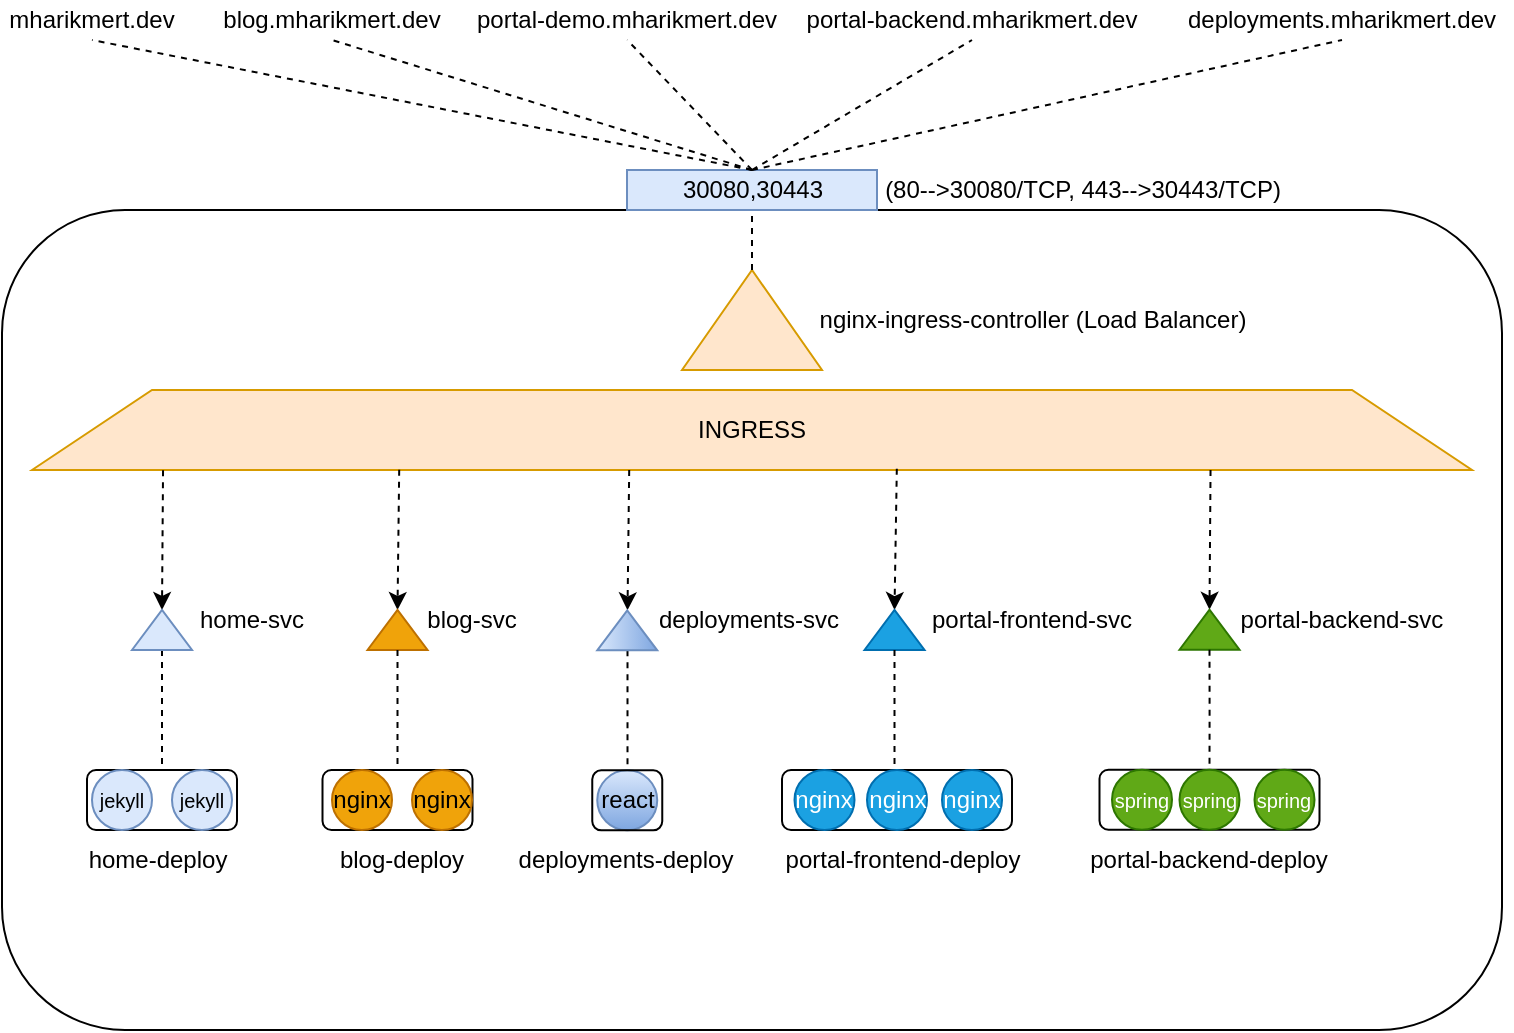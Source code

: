<mxfile version="20.6.2" type="github">
  <diagram id="4rl-kDWwsTP7VsaE1qIf" name="Page-1">
    <mxGraphModel dx="1087" dy="577" grid="1" gridSize="10" guides="1" tooltips="1" connect="1" arrows="1" fold="1" page="1" pageScale="1" pageWidth="850" pageHeight="1100" math="0" shadow="0">
      <root>
        <mxCell id="0" />
        <mxCell id="1" parent="0" />
        <mxCell id="NxydhZxei_qZ2f8yEkNf-1" value="portal-demo.mharikmert.dev" style="text;html=1;strokeColor=none;fillColor=none;align=center;verticalAlign=middle;whiteSpace=wrap;rounded=0;" parent="1" vertex="1">
          <mxGeometry x="610.25" y="350" width="154.75" height="20" as="geometry" />
        </mxCell>
        <mxCell id="NxydhZxei_qZ2f8yEkNf-2" value="blog.mharikmert.dev" style="text;html=1;strokeColor=none;fillColor=none;align=center;verticalAlign=middle;whiteSpace=wrap;rounded=0;" parent="1" vertex="1">
          <mxGeometry x="485" y="350" width="110" height="20" as="geometry" />
        </mxCell>
        <mxCell id="NxydhZxei_qZ2f8yEkNf-3" value="mharikmert.dev" style="text;html=1;strokeColor=none;fillColor=none;align=center;verticalAlign=middle;whiteSpace=wrap;rounded=0;" parent="1" vertex="1">
          <mxGeometry x="375" y="350" width="90" height="20" as="geometry" />
        </mxCell>
        <mxCell id="NxydhZxei_qZ2f8yEkNf-4" value="portal-backend.mharikmert.dev" style="text;html=1;strokeColor=none;fillColor=none;align=center;verticalAlign=middle;whiteSpace=wrap;rounded=0;" parent="1" vertex="1">
          <mxGeometry x="775" y="350" width="170" height="20" as="geometry" />
        </mxCell>
        <mxCell id="NxydhZxei_qZ2f8yEkNf-5" value="" style="rounded=1;whiteSpace=wrap;html=1;fillColor=default;" parent="1" vertex="1">
          <mxGeometry x="375" y="455" width="750" height="410" as="geometry" />
        </mxCell>
        <mxCell id="NxydhZxei_qZ2f8yEkNf-6" value="" style="shape=trapezoid;perimeter=trapezoidPerimeter;whiteSpace=wrap;html=1;fixedSize=1;size=60;fillColor=#ffe6cc;strokeColor=#d79b00;" parent="1" vertex="1">
          <mxGeometry x="390" y="545" width="720" height="40" as="geometry" />
        </mxCell>
        <mxCell id="NxydhZxei_qZ2f8yEkNf-7" value="INGRESS" style="text;html=1;strokeColor=none;fillColor=none;align=center;verticalAlign=middle;whiteSpace=wrap;rounded=0;" parent="1" vertex="1">
          <mxGeometry x="720" y="550" width="60" height="30" as="geometry" />
        </mxCell>
        <mxCell id="NxydhZxei_qZ2f8yEkNf-8" value="" style="triangle;whiteSpace=wrap;html=1;direction=north;fillColor=#ffe6cc;strokeColor=#d79b00;" parent="1" vertex="1">
          <mxGeometry x="715" y="485" width="70" height="50" as="geometry" />
        </mxCell>
        <mxCell id="NxydhZxei_qZ2f8yEkNf-9" value="nginx-ingress-controller (Load Balancer)" style="text;html=1;align=center;verticalAlign=middle;resizable=0;points=[];autosize=1;strokeColor=none;fillColor=none;" parent="1" vertex="1">
          <mxGeometry x="770" y="495" width="240" height="30" as="geometry" />
        </mxCell>
        <mxCell id="NxydhZxei_qZ2f8yEkNf-10" value="" style="endArrow=none;dashed=1;html=1;strokeWidth=1;rounded=0;entryX=0.5;entryY=0;entryDx=0;entryDy=0;exitX=1;exitY=0.5;exitDx=0;exitDy=0;" parent="1" source="NxydhZxei_qZ2f8yEkNf-8" target="NxydhZxei_qZ2f8yEkNf-5" edge="1">
          <mxGeometry width="50" height="50" relative="1" as="geometry">
            <mxPoint x="610" y="605" as="sourcePoint" />
            <mxPoint x="660" y="555" as="targetPoint" />
          </mxGeometry>
        </mxCell>
        <mxCell id="NxydhZxei_qZ2f8yEkNf-11" value="30080,30443" style="rounded=0;whiteSpace=wrap;html=1;strokeColor=#6c8ebf;fillColor=#dae8fc;" parent="1" vertex="1">
          <mxGeometry x="687.5" y="435" width="125" height="20" as="geometry" />
        </mxCell>
        <mxCell id="NxydhZxei_qZ2f8yEkNf-12" value="(80--&amp;gt;30080/TCP, 443--&amp;gt;30443/TCP)" style="text;html=1;align=center;verticalAlign=middle;resizable=0;points=[];autosize=1;strokeColor=none;fillColor=none;" parent="1" vertex="1">
          <mxGeometry x="805" y="430" width="220" height="30" as="geometry" />
        </mxCell>
        <mxCell id="NxydhZxei_qZ2f8yEkNf-13" value="" style="endArrow=none;dashed=1;html=1;rounded=0;entryX=0.5;entryY=1;entryDx=0;entryDy=0;exitX=0.5;exitY=0;exitDx=0;exitDy=0;" parent="1" source="NxydhZxei_qZ2f8yEkNf-11" target="NxydhZxei_qZ2f8yEkNf-4" edge="1">
          <mxGeometry width="50" height="50" relative="1" as="geometry">
            <mxPoint x="775" y="630" as="sourcePoint" />
            <mxPoint x="825" y="580" as="targetPoint" />
          </mxGeometry>
        </mxCell>
        <mxCell id="NxydhZxei_qZ2f8yEkNf-14" value="" style="endArrow=none;dashed=1;html=1;rounded=0;entryX=0.5;entryY=1;entryDx=0;entryDy=0;exitX=0.5;exitY=0;exitDx=0;exitDy=0;" parent="1" target="NxydhZxei_qZ2f8yEkNf-1" edge="1" source="NxydhZxei_qZ2f8yEkNf-11">
          <mxGeometry width="50" height="50" relative="1" as="geometry">
            <mxPoint x="645" y="430" as="sourcePoint" />
            <mxPoint x="870" y="380" as="targetPoint" />
          </mxGeometry>
        </mxCell>
        <mxCell id="NxydhZxei_qZ2f8yEkNf-15" value="" style="endArrow=none;dashed=1;html=1;rounded=0;exitX=0.5;exitY=0;exitDx=0;exitDy=0;entryX=0.5;entryY=1;entryDx=0;entryDy=0;" parent="1" source="NxydhZxei_qZ2f8yEkNf-11" target="NxydhZxei_qZ2f8yEkNf-3" edge="1">
          <mxGeometry width="50" height="50" relative="1" as="geometry">
            <mxPoint x="655" y="440" as="sourcePoint" />
            <mxPoint x="505" y="380" as="targetPoint" />
          </mxGeometry>
        </mxCell>
        <mxCell id="NxydhZxei_qZ2f8yEkNf-16" value="" style="endArrow=none;dashed=1;html=1;rounded=0;entryX=0.5;entryY=1;entryDx=0;entryDy=0;exitX=0.5;exitY=0;exitDx=0;exitDy=0;" parent="1" source="NxydhZxei_qZ2f8yEkNf-11" target="NxydhZxei_qZ2f8yEkNf-2" edge="1">
          <mxGeometry width="50" height="50" relative="1" as="geometry">
            <mxPoint x="665" y="450" as="sourcePoint" />
            <mxPoint x="880" y="390" as="targetPoint" />
          </mxGeometry>
        </mxCell>
        <mxCell id="NxydhZxei_qZ2f8yEkNf-17" value="" style="endArrow=classic;html=1;rounded=0;exitX=0.091;exitY=1.003;exitDx=0;exitDy=0;exitPerimeter=0;dashed=1;entryX=1;entryY=0.5;entryDx=0;entryDy=0;" parent="1" source="NxydhZxei_qZ2f8yEkNf-6" target="NxydhZxei_qZ2f8yEkNf-19" edge="1">
          <mxGeometry width="50" height="50" relative="1" as="geometry">
            <mxPoint x="720" y="595" as="sourcePoint" />
            <mxPoint x="455" y="645" as="targetPoint" />
          </mxGeometry>
        </mxCell>
        <mxCell id="NxydhZxei_qZ2f8yEkNf-18" style="edgeStyle=orthogonalEdgeStyle;orthogonalLoop=1;jettySize=auto;html=1;exitX=0;exitY=0.5;exitDx=0;exitDy=0;entryX=0.5;entryY=0;entryDx=0;entryDy=0;strokeColor=default;fontSize=8;rounded=1;endArrow=none;endFill=0;dashed=1;" parent="1" source="NxydhZxei_qZ2f8yEkNf-19" target="NxydhZxei_qZ2f8yEkNf-21" edge="1">
          <mxGeometry relative="1" as="geometry" />
        </mxCell>
        <mxCell id="NxydhZxei_qZ2f8yEkNf-19" value="" style="triangle;whiteSpace=wrap;html=1;direction=north;fillColor=#dae8fc;strokeColor=#6c8ebf;" parent="1" vertex="1">
          <mxGeometry x="440" y="655" width="30" height="20" as="geometry" />
        </mxCell>
        <mxCell id="NxydhZxei_qZ2f8yEkNf-20" value="home-svc" style="text;html=1;strokeColor=none;fillColor=none;align=center;verticalAlign=middle;whiteSpace=wrap;rounded=0;" parent="1" vertex="1">
          <mxGeometry x="460" y="645" width="80" height="30" as="geometry" />
        </mxCell>
        <mxCell id="NxydhZxei_qZ2f8yEkNf-21" value="" style="rounded=1;whiteSpace=wrap;html=1;fontSize=8;fillColor=default;" parent="1" vertex="1">
          <mxGeometry x="417.5" y="735" width="75" height="30" as="geometry" />
        </mxCell>
        <mxCell id="NxydhZxei_qZ2f8yEkNf-22" value="home-deploy" style="text;html=1;strokeColor=none;fillColor=none;align=center;verticalAlign=middle;whiteSpace=wrap;rounded=0;" parent="1" vertex="1">
          <mxGeometry x="412.5" y="765" width="80" height="30" as="geometry" />
        </mxCell>
        <mxCell id="NxydhZxei_qZ2f8yEkNf-23" value="&lt;font size=&quot;1&quot;&gt;jekyll&lt;/font&gt;" style="ellipse;whiteSpace=wrap;html=1;aspect=fixed;fillColor=#dae8fc;strokeColor=#6c8ebf;" parent="1" vertex="1">
          <mxGeometry x="420" y="735" width="30" height="30" as="geometry" />
        </mxCell>
        <mxCell id="NxydhZxei_qZ2f8yEkNf-24" value="" style="endArrow=classic;html=1;rounded=0;dashed=1;entryX=1;entryY=0.5;entryDx=0;entryDy=0;exitX=0.255;exitY=0.996;exitDx=0;exitDy=0;exitPerimeter=0;" parent="1" target="NxydhZxei_qZ2f8yEkNf-25" edge="1" source="NxydhZxei_qZ2f8yEkNf-6">
          <mxGeometry width="50" height="50" relative="1" as="geometry">
            <mxPoint x="573" y="590" as="sourcePoint" />
            <mxPoint x="627.5" y="645" as="targetPoint" />
          </mxGeometry>
        </mxCell>
        <mxCell id="NxydhZxei_qZ2f8yEkNf-25" value="" style="triangle;whiteSpace=wrap;html=1;direction=north;fillColor=#f0a30a;strokeColor=#BD7000;fontColor=#000000;" parent="1" vertex="1">
          <mxGeometry x="557.75" y="655" width="30" height="20" as="geometry" />
        </mxCell>
        <mxCell id="NxydhZxei_qZ2f8yEkNf-26" style="edgeStyle=orthogonalEdgeStyle;orthogonalLoop=1;jettySize=auto;html=1;exitX=0;exitY=0.5;exitDx=0;exitDy=0;entryX=0.5;entryY=0;entryDx=0;entryDy=0;strokeColor=default;fontSize=8;rounded=1;endArrow=none;endFill=0;dashed=1;" parent="1" source="NxydhZxei_qZ2f8yEkNf-25" target="NxydhZxei_qZ2f8yEkNf-29" edge="1">
          <mxGeometry relative="1" as="geometry" />
        </mxCell>
        <mxCell id="NxydhZxei_qZ2f8yEkNf-29" value="" style="rounded=1;whiteSpace=wrap;html=1;fontSize=8;fillColor=default;" parent="1" vertex="1">
          <mxGeometry x="535.25" y="735" width="75" height="30" as="geometry" />
        </mxCell>
        <mxCell id="NxydhZxei_qZ2f8yEkNf-30" value="blog-deploy" style="text;html=1;strokeColor=none;fillColor=none;align=center;verticalAlign=middle;whiteSpace=wrap;rounded=0;" parent="1" vertex="1">
          <mxGeometry x="535.25" y="765" width="80" height="30" as="geometry" />
        </mxCell>
        <mxCell id="NxydhZxei_qZ2f8yEkNf-31" value="blog-svc" style="text;html=1;strokeColor=none;fillColor=none;align=center;verticalAlign=middle;whiteSpace=wrap;rounded=0;" parent="1" vertex="1">
          <mxGeometry x="570" y="645" width="80" height="30" as="geometry" />
        </mxCell>
        <mxCell id="NxydhZxei_qZ2f8yEkNf-32" value="nginx" style="ellipse;whiteSpace=wrap;html=1;aspect=fixed;fillColor=#f0a30a;strokeColor=#BD7000;fontColor=#000000;" parent="1" vertex="1">
          <mxGeometry x="540" y="735" width="30" height="30" as="geometry" />
        </mxCell>
        <mxCell id="NxydhZxei_qZ2f8yEkNf-33" value="" style="endArrow=classic;html=1;rounded=0;exitX=0.578;exitY=0.984;exitDx=0;exitDy=0;exitPerimeter=0;dashed=1;entryX=1;entryY=0.5;entryDx=0;entryDy=0;" parent="1" target="NxydhZxei_qZ2f8yEkNf-34" edge="1">
          <mxGeometry width="50" height="50" relative="1" as="geometry">
            <mxPoint x="822.41" y="584.36" as="sourcePoint" />
            <mxPoint x="803.75" y="645" as="targetPoint" />
          </mxGeometry>
        </mxCell>
        <mxCell id="NxydhZxei_qZ2f8yEkNf-34" value="" style="triangle;whiteSpace=wrap;html=1;direction=north;fillColor=#1ba1e2;strokeColor=#006EAF;fontColor=#ffffff;" parent="1" vertex="1">
          <mxGeometry x="806.25" y="655" width="30" height="20" as="geometry" />
        </mxCell>
        <mxCell id="NxydhZxei_qZ2f8yEkNf-35" value="portal-frontend-svc" style="text;html=1;strokeColor=none;fillColor=none;align=center;verticalAlign=middle;whiteSpace=wrap;rounded=0;" parent="1" vertex="1">
          <mxGeometry x="825" y="644.88" width="130" height="30" as="geometry" />
        </mxCell>
        <mxCell id="NxydhZxei_qZ2f8yEkNf-36" style="edgeStyle=orthogonalEdgeStyle;orthogonalLoop=1;jettySize=auto;html=1;exitX=0;exitY=0.5;exitDx=0;exitDy=0;entryX=0.5;entryY=0;entryDx=0;entryDy=0;strokeColor=default;fontSize=8;rounded=1;endArrow=none;endFill=0;dashed=1;" parent="1" source="NxydhZxei_qZ2f8yEkNf-34" edge="1">
          <mxGeometry relative="1" as="geometry">
            <Array as="points">
              <mxPoint x="821.25" y="675" />
            </Array>
            <mxPoint x="821.25" y="735" as="targetPoint" />
          </mxGeometry>
        </mxCell>
        <mxCell id="NxydhZxei_qZ2f8yEkNf-38" value="" style="rounded=1;whiteSpace=wrap;html=1;fontSize=8;fillColor=default;" parent="1" vertex="1">
          <mxGeometry x="765" y="735" width="115" height="30" as="geometry" />
        </mxCell>
        <mxCell id="NxydhZxei_qZ2f8yEkNf-39" value="portal-frontend-deploy" style="text;html=1;strokeColor=none;fillColor=none;align=center;verticalAlign=middle;whiteSpace=wrap;rounded=0;" parent="1" vertex="1">
          <mxGeometry x="765" y="765" width="121.25" height="30" as="geometry" />
        </mxCell>
        <mxCell id="NxydhZxei_qZ2f8yEkNf-40" value="" style="endArrow=classic;html=1;rounded=0;exitX=0.091;exitY=1.003;exitDx=0;exitDy=0;exitPerimeter=0;dashed=1;entryX=1;entryY=0.5;entryDx=0;entryDy=0;" parent="1" target="NxydhZxei_qZ2f8yEkNf-41" edge="1">
          <mxGeometry width="50" height="50" relative="1" as="geometry">
            <mxPoint x="979.27" y="585.0" as="sourcePoint" />
            <mxPoint x="978.75" y="644.88" as="targetPoint" />
          </mxGeometry>
        </mxCell>
        <mxCell id="NxydhZxei_qZ2f8yEkNf-41" value="" style="triangle;whiteSpace=wrap;html=1;direction=north;fillColor=#60a917;strokeColor=#2D7600;fontColor=#ffffff;" parent="1" vertex="1">
          <mxGeometry x="963.75" y="654.88" width="30" height="20" as="geometry" />
        </mxCell>
        <mxCell id="NxydhZxei_qZ2f8yEkNf-42" value="portal-backend-svc" style="text;html=1;strokeColor=none;fillColor=none;align=center;verticalAlign=middle;whiteSpace=wrap;rounded=0;" parent="1" vertex="1">
          <mxGeometry x="981.25" y="645" width="127.5" height="30" as="geometry" />
        </mxCell>
        <mxCell id="NxydhZxei_qZ2f8yEkNf-43" style="edgeStyle=orthogonalEdgeStyle;orthogonalLoop=1;jettySize=auto;html=1;exitX=0;exitY=0.5;exitDx=0;exitDy=0;entryX=0.5;entryY=0;entryDx=0;entryDy=0;strokeColor=default;fontSize=8;rounded=1;endArrow=none;endFill=0;dashed=1;" parent="1" source="NxydhZxei_qZ2f8yEkNf-41" edge="1">
          <mxGeometry relative="1" as="geometry">
            <mxPoint x="978.75" y="734.88" as="targetPoint" />
          </mxGeometry>
        </mxCell>
        <mxCell id="NxydhZxei_qZ2f8yEkNf-44" value="portal-backend-deploy" style="text;html=1;strokeColor=none;fillColor=none;align=center;verticalAlign=middle;whiteSpace=wrap;rounded=0;" parent="1" vertex="1">
          <mxGeometry x="918.13" y="764.88" width="121.25" height="30" as="geometry" />
        </mxCell>
        <mxCell id="NxydhZxei_qZ2f8yEkNf-45" value="nginx" style="ellipse;whiteSpace=wrap;html=1;aspect=fixed;fillColor=#1ba1e2;strokeColor=#006EAF;fontColor=#ffffff;" parent="1" vertex="1">
          <mxGeometry x="771.25" y="735" width="30" height="30" as="geometry" />
        </mxCell>
        <mxCell id="NxydhZxei_qZ2f8yEkNf-46" value="&lt;span style=&quot;font-size: x-small;&quot;&gt;jekyll&lt;/span&gt;" style="ellipse;whiteSpace=wrap;html=1;aspect=fixed;fillColor=#dae8fc;strokeColor=#6c8ebf;" parent="1" vertex="1">
          <mxGeometry x="460" y="735" width="30" height="30" as="geometry" />
        </mxCell>
        <mxCell id="NxydhZxei_qZ2f8yEkNf-47" value="nginx" style="ellipse;whiteSpace=wrap;html=1;aspect=fixed;fillColor=#f0a30a;strokeColor=#BD7000;fontColor=#000000;" parent="1" vertex="1">
          <mxGeometry x="580" y="735" width="30" height="30" as="geometry" />
        </mxCell>
        <mxCell id="NxydhZxei_qZ2f8yEkNf-48" value="" style="rounded=1;whiteSpace=wrap;html=1;fontSize=8;fillColor=default;" parent="1" vertex="1">
          <mxGeometry x="923.75" y="734.88" width="110" height="30" as="geometry" />
        </mxCell>
        <mxCell id="NxydhZxei_qZ2f8yEkNf-49" value="&lt;font style=&quot;font-size: 10px;&quot;&gt;spring&lt;/font&gt;" style="ellipse;whiteSpace=wrap;html=1;aspect=fixed;fillColor=#60a917;strokeColor=#2D7600;fontColor=#ffffff;" parent="1" vertex="1">
          <mxGeometry x="930" y="734.88" width="30" height="30" as="geometry" />
        </mxCell>
        <mxCell id="NxydhZxei_qZ2f8yEkNf-50" value="nginx" style="ellipse;whiteSpace=wrap;html=1;aspect=fixed;fillColor=#1ba1e2;strokeColor=#006EAF;fontColor=#ffffff;" parent="1" vertex="1">
          <mxGeometry x="807.5" y="735" width="30" height="30" as="geometry" />
        </mxCell>
        <mxCell id="NxydhZxei_qZ2f8yEkNf-51" value="nginx" style="ellipse;whiteSpace=wrap;html=1;aspect=fixed;fillColor=#1ba1e2;strokeColor=#006EAF;fontColor=#ffffff;" parent="1" vertex="1">
          <mxGeometry x="845" y="735" width="30" height="30" as="geometry" />
        </mxCell>
        <mxCell id="NxydhZxei_qZ2f8yEkNf-52" value="&lt;span style=&quot;font-size: 10px;&quot;&gt;spring&lt;/span&gt;" style="ellipse;whiteSpace=wrap;html=1;aspect=fixed;fillColor=#60a917;strokeColor=#2D7600;fontColor=#ffffff;" parent="1" vertex="1">
          <mxGeometry x="963.75" y="734.88" width="30" height="30" as="geometry" />
        </mxCell>
        <mxCell id="NxydhZxei_qZ2f8yEkNf-53" value="&lt;span style=&quot;font-size: 10px;&quot;&gt;spring&lt;/span&gt;" style="ellipse;whiteSpace=wrap;html=1;aspect=fixed;fillColor=#60a917;strokeColor=#2D7600;fontColor=#ffffff;" parent="1" vertex="1">
          <mxGeometry x="1001.25" y="734.88" width="30" height="30" as="geometry" />
        </mxCell>
        <mxCell id="8Dqwq5IlYFZLjpE8dcqD-1" value="deployments.mharikmert.dev" style="text;html=1;strokeColor=none;fillColor=none;align=center;verticalAlign=middle;whiteSpace=wrap;rounded=0;" vertex="1" parent="1">
          <mxGeometry x="960" y="350" width="170" height="20" as="geometry" />
        </mxCell>
        <mxCell id="8Dqwq5IlYFZLjpE8dcqD-2" value="" style="endArrow=none;dashed=1;html=1;rounded=0;entryX=0.5;entryY=1;entryDx=0;entryDy=0;exitX=0.5;exitY=0;exitDx=0;exitDy=0;" edge="1" parent="1" source="NxydhZxei_qZ2f8yEkNf-11" target="8Dqwq5IlYFZLjpE8dcqD-1">
          <mxGeometry width="50" height="50" relative="1" as="geometry">
            <mxPoint x="655" y="440" as="sourcePoint" />
            <mxPoint x="870" y="380" as="targetPoint" />
          </mxGeometry>
        </mxCell>
        <mxCell id="8Dqwq5IlYFZLjpE8dcqD-9" value="" style="endArrow=classic;html=1;rounded=0;dashed=1;entryX=1;entryY=0.5;entryDx=0;entryDy=0;exitX=0.255;exitY=0.996;exitDx=0;exitDy=0;exitPerimeter=0;" edge="1" parent="1">
          <mxGeometry width="50" height="50" relative="1" as="geometry">
            <mxPoint x="688.6" y="585.0" as="sourcePoint" />
            <mxPoint x="687.75" y="655.16" as="targetPoint" />
          </mxGeometry>
        </mxCell>
        <mxCell id="8Dqwq5IlYFZLjpE8dcqD-10" value="deployments-svc" style="text;html=1;strokeColor=none;fillColor=none;align=center;verticalAlign=middle;whiteSpace=wrap;rounded=0;" vertex="1" parent="1">
          <mxGeometry x="696.25" y="644.88" width="105" height="30" as="geometry" />
        </mxCell>
        <mxCell id="8Dqwq5IlYFZLjpE8dcqD-11" style="edgeStyle=orthogonalEdgeStyle;orthogonalLoop=1;jettySize=auto;html=1;exitX=0;exitY=0.5;exitDx=0;exitDy=0;entryX=0.5;entryY=0;entryDx=0;entryDy=0;strokeColor=default;fontSize=8;rounded=1;endArrow=none;endFill=0;dashed=1;" edge="1" parent="1">
          <mxGeometry relative="1" as="geometry">
            <mxPoint x="687.75" y="675.16" as="sourcePoint" />
            <mxPoint x="687.75" y="735.16" as="targetPoint" />
          </mxGeometry>
        </mxCell>
        <mxCell id="8Dqwq5IlYFZLjpE8dcqD-12" value="react" style="ellipse;whiteSpace=wrap;html=1;aspect=fixed;fillColor=#dae8fc;strokeColor=#6c8ebf;gradientColor=#7ea6e0;" vertex="1" parent="1">
          <mxGeometry x="672.62" y="735.16" width="30" height="30" as="geometry" />
        </mxCell>
        <mxCell id="8Dqwq5IlYFZLjpE8dcqD-19" value="" style="rounded=1;whiteSpace=wrap;html=1;fontSize=8;fillColor=none;" vertex="1" parent="1">
          <mxGeometry x="670.13" y="735.16" width="35" height="30" as="geometry" />
        </mxCell>
        <mxCell id="8Dqwq5IlYFZLjpE8dcqD-20" value="" style="triangle;whiteSpace=wrap;html=1;direction=north;fillColor=#dae8fc;strokeColor=#6c8ebf;gradientColor=#7ea6e0;" vertex="1" parent="1">
          <mxGeometry x="672.62" y="655.16" width="30" height="20" as="geometry" />
        </mxCell>
        <mxCell id="8Dqwq5IlYFZLjpE8dcqD-21" value="deployments-deploy" style="text;html=1;strokeColor=none;fillColor=none;align=center;verticalAlign=middle;whiteSpace=wrap;rounded=0;" vertex="1" parent="1">
          <mxGeometry x="631.43" y="765.16" width="112.38" height="30" as="geometry" />
        </mxCell>
      </root>
    </mxGraphModel>
  </diagram>
</mxfile>
